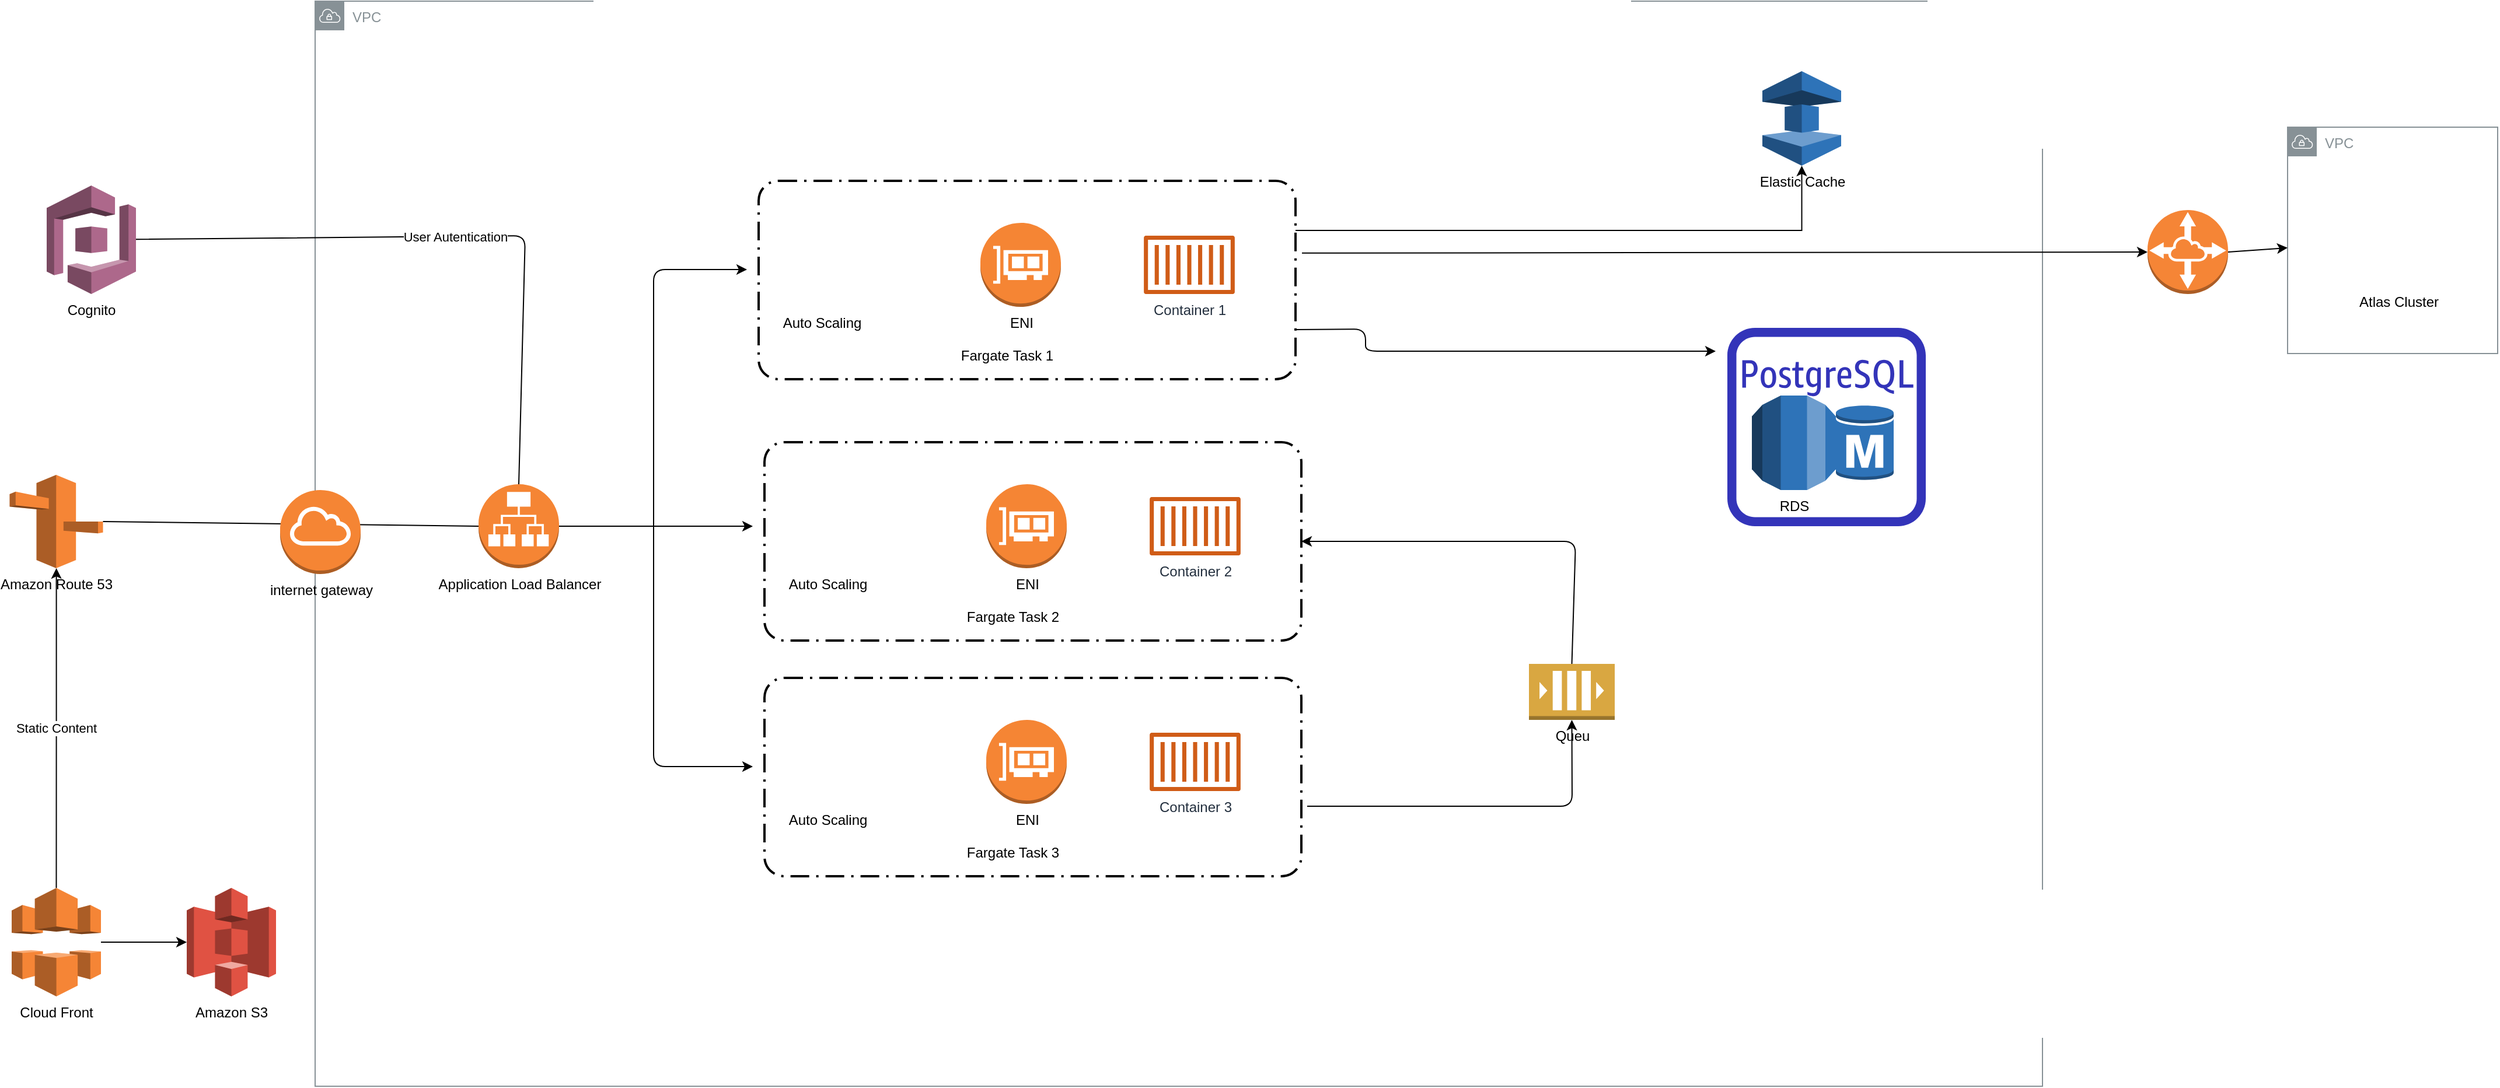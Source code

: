 <mxfile version="13.5.8" type="github">
  <diagram id="Ht1M8jgEwFfnCIfOTk4-" name="Page-1">
    <mxGraphModel dx="4680" dy="1107" grid="1" gridSize="10" guides="1" tooltips="1" connect="1" arrows="1" fold="1" page="1" pageScale="1" pageWidth="4681" pageHeight="3300" math="0" shadow="0">
      <root>
        <mxCell id="0" />
        <mxCell id="1" parent="0" />
        <mxCell id="sLU9cCrLwp9eYd17XX32-28" value="VPC" style="outlineConnect=0;gradientColor=none;html=1;whiteSpace=wrap;fontSize=12;fontStyle=0;shape=mxgraph.aws4.group;grIcon=mxgraph.aws4.group_vpc;strokeColor=#879196;fillColor=none;verticalAlign=top;align=left;spacingLeft=30;fontColor=#879196;dashed=0;" vertex="1" parent="1">
          <mxGeometry x="2800" y="188" width="180" height="194" as="geometry" />
        </mxCell>
        <mxCell id="sLU9cCrLwp9eYd17XX32-30" value="VPC" style="outlineConnect=0;gradientColor=none;html=1;whiteSpace=wrap;fontSize=12;fontStyle=0;shape=mxgraph.aws4.group;grIcon=mxgraph.aws4.group_vpc;strokeColor=#879196;fillColor=none;verticalAlign=top;align=left;spacingLeft=30;fontColor=#879196;dashed=0;" vertex="1" parent="1">
          <mxGeometry x="1110" y="80" width="1480" height="930" as="geometry" />
        </mxCell>
        <mxCell id="sLU9cCrLwp9eYd17XX32-74" style="edgeStyle=orthogonalEdgeStyle;rounded=0;orthogonalLoop=1;jettySize=auto;html=1;exitX=1;exitY=0.25;exitDx=0;exitDy=0;" edge="1" parent="1" source="sLU9cCrLwp9eYd17XX32-43" target="sLU9cCrLwp9eYd17XX32-22">
          <mxGeometry relative="1" as="geometry" />
        </mxCell>
        <mxCell id="sLU9cCrLwp9eYd17XX32-43" value="Farg" style="rounded=1;arcSize=10;dashed=1;fillColor=none;gradientColor=none;dashPattern=8 3 1 3;strokeWidth=2;" vertex="1" parent="1">
          <mxGeometry x="1490" y="234" width="460" height="170" as="geometry" />
        </mxCell>
        <mxCell id="sLU9cCrLwp9eYd17XX32-2" value="Amazon Route 53" style="outlineConnect=0;dashed=0;verticalLabelPosition=bottom;verticalAlign=top;align=center;html=1;shape=mxgraph.aws3.route_53;fillColor=#F58536;gradientColor=none;" vertex="1" parent="1">
          <mxGeometry x="848.25" y="486" width="80" height="80" as="geometry" />
        </mxCell>
        <mxCell id="sLU9cCrLwp9eYd17XX32-13" value="Static Content" style="edgeStyle=orthogonalEdgeStyle;rounded=0;orthogonalLoop=1;jettySize=auto;html=1;exitX=0.5;exitY=0;exitDx=0;exitDy=0;exitPerimeter=0;" edge="1" parent="1" source="sLU9cCrLwp9eYd17XX32-3" target="sLU9cCrLwp9eYd17XX32-2">
          <mxGeometry relative="1" as="geometry">
            <mxPoint x="168" y="430" as="targetPoint" />
            <Array as="points">
              <mxPoint x="888" y="690" />
              <mxPoint x="888" y="690" />
            </Array>
          </mxGeometry>
        </mxCell>
        <mxCell id="sLU9cCrLwp9eYd17XX32-3" value="Cloud Front" style="outlineConnect=0;dashed=0;verticalLabelPosition=bottom;verticalAlign=top;align=center;html=1;shape=mxgraph.aws3.cloudfront;fillColor=#F58536;gradientColor=none;" vertex="1" parent="1">
          <mxGeometry x="850" y="840" width="76.5" height="93" as="geometry" />
        </mxCell>
        <mxCell id="sLU9cCrLwp9eYd17XX32-4" value="&lt;div&gt;Amazon S3&lt;/div&gt;&lt;div&gt;&lt;br&gt;&lt;/div&gt;" style="outlineConnect=0;dashed=0;verticalLabelPosition=bottom;verticalAlign=top;align=center;html=1;shape=mxgraph.aws3.s3;fillColor=#E05243;gradientColor=none;" vertex="1" parent="1">
          <mxGeometry x="1000" y="840" width="76.5" height="93" as="geometry" />
        </mxCell>
        <mxCell id="sLU9cCrLwp9eYd17XX32-5" value="" style="endArrow=classic;html=1;exitX=1;exitY=0.5;exitDx=0;exitDy=0;exitPerimeter=0;entryX=0;entryY=0.5;entryDx=0;entryDy=0;entryPerimeter=0;" edge="1" parent="1" source="sLU9cCrLwp9eYd17XX32-3" target="sLU9cCrLwp9eYd17XX32-4">
          <mxGeometry width="50" height="50" relative="1" as="geometry">
            <mxPoint x="1508" y="614" as="sourcePoint" />
            <mxPoint x="1558" y="564" as="targetPoint" />
            <Array as="points" />
          </mxGeometry>
        </mxCell>
        <mxCell id="sLU9cCrLwp9eYd17XX32-11" value="" style="endArrow=none;html=1;entryX=0;entryY=0.5;entryDx=0;entryDy=0;exitX=1;exitY=0.5;exitDx=0;exitDy=0;exitPerimeter=0;entryPerimeter=0;" edge="1" parent="1" source="sLU9cCrLwp9eYd17XX32-2" target="sLU9cCrLwp9eYd17XX32-61">
          <mxGeometry width="50" height="50" relative="1" as="geometry">
            <mxPoint x="188" y="374" as="sourcePoint" />
            <mxPoint x="328" y="364.0" as="targetPoint" />
          </mxGeometry>
        </mxCell>
        <mxCell id="sLU9cCrLwp9eYd17XX32-15" value="&lt;div&gt;Cognito&lt;/div&gt;&lt;div&gt;&lt;br&gt;&lt;/div&gt;" style="outlineConnect=0;dashed=0;verticalLabelPosition=bottom;verticalAlign=top;align=center;html=1;shape=mxgraph.aws3.cognito;fillColor=#AD688B;gradientColor=none;" vertex="1" parent="1">
          <mxGeometry x="880" y="238" width="76.5" height="93" as="geometry" />
        </mxCell>
        <mxCell id="sLU9cCrLwp9eYd17XX32-16" value="User Autentication" style="endArrow=none;html=1;exitX=0.5;exitY=0;exitDx=0;exitDy=0;exitPerimeter=0;" edge="1" parent="1" source="sLU9cCrLwp9eYd17XX32-61" target="sLU9cCrLwp9eYd17XX32-15">
          <mxGeometry width="50" height="50" relative="1" as="geometry">
            <mxPoint x="390" y="300" as="sourcePoint" />
            <mxPoint x="440" y="250" as="targetPoint" />
            <Array as="points">
              <mxPoint x="1290" y="281" />
            </Array>
          </mxGeometry>
        </mxCell>
        <mxCell id="sLU9cCrLwp9eYd17XX32-17" value="RDS" style="outlineConnect=0;dashed=0;verticalLabelPosition=bottom;verticalAlign=top;align=center;html=1;shape=mxgraph.aws3.rds;fillColor=#2E73B8;gradientColor=none;" vertex="1" parent="1">
          <mxGeometry x="2341" y="418" width="72" height="81" as="geometry" />
        </mxCell>
        <mxCell id="sLU9cCrLwp9eYd17XX32-18" value="" style="outlineConnect=0;dashed=0;verticalLabelPosition=bottom;verticalAlign=top;align=center;html=1;shape=mxgraph.aws3.rds_db_instance;fillColor=#2E73B8;gradientColor=none;" vertex="1" parent="1">
          <mxGeometry x="2413" y="425.5" width="49.5" height="66" as="geometry" />
        </mxCell>
        <mxCell id="sLU9cCrLwp9eYd17XX32-20" value="" style="outlineConnect=0;fontColor=#232F3E;gradientColor=none;fillColor=#3334B9;strokeColor=none;dashed=0;verticalLabelPosition=bottom;verticalAlign=top;align=center;html=1;fontSize=12;fontStyle=0;aspect=fixed;pointerEvents=1;shape=mxgraph.aws4.rds_postgresql_instance_alt;" vertex="1" parent="1">
          <mxGeometry x="2320" y="360" width="170" height="170" as="geometry" />
        </mxCell>
        <mxCell id="sLU9cCrLwp9eYd17XX32-21" value="&lt;div&gt;Atlas Cluster&lt;/div&gt;" style="shape=image;html=1;verticalAlign=top;verticalLabelPosition=bottom;labelBackgroundColor=#ffffff;imageAspect=0;aspect=fixed;image=https://cdn4.iconfinder.com/data/icons/logos-3/512/mongodb-2-128.png" vertex="1" parent="1">
          <mxGeometry x="2850" y="234" width="90" height="90" as="geometry" />
        </mxCell>
        <mxCell id="sLU9cCrLwp9eYd17XX32-22" value="Elastic Cache" style="outlineConnect=0;dashed=0;verticalLabelPosition=bottom;verticalAlign=top;align=center;html=1;shape=mxgraph.aws3.elasticache;fillColor=#2E73B8;gradientColor=none;" vertex="1" parent="1">
          <mxGeometry x="2350" y="140" width="67.5" height="81" as="geometry" />
        </mxCell>
        <mxCell id="sLU9cCrLwp9eYd17XX32-33" value="" style="outlineConnect=0;dashed=0;verticalLabelPosition=bottom;verticalAlign=top;align=center;html=1;shape=mxgraph.aws3.vpc_peering;fillColor=#F58536;gradientColor=none;" vertex="1" parent="1">
          <mxGeometry x="2680" y="259" width="69" height="72" as="geometry" />
        </mxCell>
        <mxCell id="sLU9cCrLwp9eYd17XX32-39" value="ENI" style="outlineConnect=0;dashed=0;verticalLabelPosition=bottom;verticalAlign=top;align=center;html=1;shape=mxgraph.aws3.elastic_network_interface;fillColor=#F58534;gradientColor=none;" vertex="1" parent="1">
          <mxGeometry x="1680" y="270" width="69" height="72" as="geometry" />
        </mxCell>
        <mxCell id="sLU9cCrLwp9eYd17XX32-40" value="Container 1" style="outlineConnect=0;fontColor=#232F3E;gradientColor=none;fillColor=#D05C17;strokeColor=none;dashed=0;verticalLabelPosition=bottom;verticalAlign=top;align=center;html=1;fontSize=12;fontStyle=0;aspect=fixed;pointerEvents=1;shape=mxgraph.aws4.container_1;" vertex="1" parent="1">
          <mxGeometry x="1820" y="281" width="78" height="50" as="geometry" />
        </mxCell>
        <mxCell id="sLU9cCrLwp9eYd17XX32-42" value="Auto Scaling" style="shape=image;html=1;verticalAlign=top;verticalLabelPosition=bottom;labelBackgroundColor=#ffffff;imageAspect=0;aspect=fixed;image=https://cdn2.iconfinder.com/data/icons/amazon-aws-stencils/100/Compute__Networking_copy_Auto_Scaling-128.png" vertex="1" parent="1">
          <mxGeometry x="1480" y="214" width="128" height="128" as="geometry" />
        </mxCell>
        <mxCell id="sLU9cCrLwp9eYd17XX32-44" value="Queu" style="outlineConnect=0;dashed=0;verticalLabelPosition=bottom;verticalAlign=top;align=center;html=1;shape=mxgraph.aws3.queue;fillColor=#D9A741;gradientColor=none;" vertex="1" parent="1">
          <mxGeometry x="2150" y="648" width="73.5" height="48" as="geometry" />
        </mxCell>
        <mxCell id="sLU9cCrLwp9eYd17XX32-46" value="Fargate Task 1" style="text;html=1;strokeColor=none;fillColor=none;align=center;verticalAlign=middle;whiteSpace=wrap;rounded=0;" vertex="1" parent="1">
          <mxGeometry x="1608" y="374" width="190" height="20" as="geometry" />
        </mxCell>
        <mxCell id="sLU9cCrLwp9eYd17XX32-47" value="Farg" style="rounded=1;arcSize=10;dashed=1;fillColor=none;gradientColor=none;dashPattern=8 3 1 3;strokeWidth=2;" vertex="1" parent="1">
          <mxGeometry x="1495" y="458" width="460" height="170" as="geometry" />
        </mxCell>
        <mxCell id="sLU9cCrLwp9eYd17XX32-48" value="ENI" style="outlineConnect=0;dashed=0;verticalLabelPosition=bottom;verticalAlign=top;align=center;html=1;shape=mxgraph.aws3.elastic_network_interface;fillColor=#F58534;gradientColor=none;" vertex="1" parent="1">
          <mxGeometry x="1685" y="494" width="69" height="72" as="geometry" />
        </mxCell>
        <mxCell id="sLU9cCrLwp9eYd17XX32-49" value="Container 2" style="outlineConnect=0;fontColor=#232F3E;gradientColor=none;fillColor=#D05C17;strokeColor=none;dashed=0;verticalLabelPosition=bottom;verticalAlign=top;align=center;html=1;fontSize=12;fontStyle=0;aspect=fixed;pointerEvents=1;shape=mxgraph.aws4.container_1;" vertex="1" parent="1">
          <mxGeometry x="1825" y="505" width="78" height="50" as="geometry" />
        </mxCell>
        <mxCell id="sLU9cCrLwp9eYd17XX32-50" value="Auto Scaling" style="shape=image;html=1;verticalAlign=top;verticalLabelPosition=bottom;labelBackgroundColor=#ffffff;imageAspect=0;aspect=fixed;image=https://cdn2.iconfinder.com/data/icons/amazon-aws-stencils/100/Compute__Networking_copy_Auto_Scaling-128.png" vertex="1" parent="1">
          <mxGeometry x="1485" y="438" width="128" height="128" as="geometry" />
        </mxCell>
        <mxCell id="sLU9cCrLwp9eYd17XX32-51" value="Fargate Task 2" style="text;html=1;strokeColor=none;fillColor=none;align=center;verticalAlign=middle;whiteSpace=wrap;rounded=0;" vertex="1" parent="1">
          <mxGeometry x="1613" y="598" width="190" height="20" as="geometry" />
        </mxCell>
        <mxCell id="sLU9cCrLwp9eYd17XX32-52" value="Farg" style="rounded=1;arcSize=10;dashed=1;fillColor=none;gradientColor=none;dashPattern=8 3 1 3;strokeWidth=2;" vertex="1" parent="1">
          <mxGeometry x="1495" y="660" width="460" height="170" as="geometry" />
        </mxCell>
        <mxCell id="sLU9cCrLwp9eYd17XX32-53" value="ENI" style="outlineConnect=0;dashed=0;verticalLabelPosition=bottom;verticalAlign=top;align=center;html=1;shape=mxgraph.aws3.elastic_network_interface;fillColor=#F58534;gradientColor=none;" vertex="1" parent="1">
          <mxGeometry x="1685" y="696" width="69" height="72" as="geometry" />
        </mxCell>
        <mxCell id="sLU9cCrLwp9eYd17XX32-54" value="Container 3" style="outlineConnect=0;fontColor=#232F3E;gradientColor=none;fillColor=#D05C17;strokeColor=none;dashed=0;verticalLabelPosition=bottom;verticalAlign=top;align=center;html=1;fontSize=12;fontStyle=0;aspect=fixed;pointerEvents=1;shape=mxgraph.aws4.container_1;" vertex="1" parent="1">
          <mxGeometry x="1825" y="707" width="78" height="50" as="geometry" />
        </mxCell>
        <mxCell id="sLU9cCrLwp9eYd17XX32-55" value="Auto Scaling" style="shape=image;html=1;verticalAlign=top;verticalLabelPosition=bottom;labelBackgroundColor=#ffffff;imageAspect=0;aspect=fixed;image=https://cdn2.iconfinder.com/data/icons/amazon-aws-stencils/100/Compute__Networking_copy_Auto_Scaling-128.png" vertex="1" parent="1">
          <mxGeometry x="1485" y="640" width="128" height="128" as="geometry" />
        </mxCell>
        <mxCell id="sLU9cCrLwp9eYd17XX32-56" value="Fargate Task 3" style="text;html=1;strokeColor=none;fillColor=none;align=center;verticalAlign=middle;whiteSpace=wrap;rounded=0;" vertex="1" parent="1">
          <mxGeometry x="1613" y="800" width="190" height="20" as="geometry" />
        </mxCell>
        <mxCell id="sLU9cCrLwp9eYd17XX32-64" style="edgeStyle=orthogonalEdgeStyle;rounded=0;orthogonalLoop=1;jettySize=auto;html=1;exitX=1;exitY=0.5;exitDx=0;exitDy=0;exitPerimeter=0;" edge="1" parent="1" source="sLU9cCrLwp9eYd17XX32-61" target="sLU9cCrLwp9eYd17XX32-50">
          <mxGeometry relative="1" as="geometry">
            <Array as="points">
              <mxPoint x="1390" y="530" />
              <mxPoint x="1390" y="530" />
            </Array>
          </mxGeometry>
        </mxCell>
        <mxCell id="sLU9cCrLwp9eYd17XX32-61" value="Application Load Balancer" style="outlineConnect=0;dashed=0;verticalLabelPosition=bottom;verticalAlign=top;align=center;html=1;shape=mxgraph.aws3.application_load_balancer;fillColor=#F58534;gradientColor=none;" vertex="1" parent="1">
          <mxGeometry x="1250" y="494" width="69" height="72" as="geometry" />
        </mxCell>
        <mxCell id="sLU9cCrLwp9eYd17XX32-62" value="internet gateway" style="outlineConnect=0;dashed=0;verticalLabelPosition=bottom;verticalAlign=top;align=center;html=1;shape=mxgraph.aws3.internet_gateway;fillColor=#F58534;gradientColor=none;" vertex="1" parent="1">
          <mxGeometry x="1080" y="499" width="69" height="72" as="geometry" />
        </mxCell>
        <mxCell id="sLU9cCrLwp9eYd17XX32-65" value="" style="endArrow=classic;html=1;entryX=0;entryY=0.75;entryDx=0;entryDy=0;" edge="1" parent="1" target="sLU9cCrLwp9eYd17XX32-42">
          <mxGeometry width="50" height="50" relative="1" as="geometry">
            <mxPoint x="1400" y="530" as="sourcePoint" />
            <mxPoint x="1420" y="500" as="targetPoint" />
            <Array as="points">
              <mxPoint x="1400" y="450" />
              <mxPoint x="1400" y="310" />
            </Array>
          </mxGeometry>
        </mxCell>
        <mxCell id="sLU9cCrLwp9eYd17XX32-66" value="" style="endArrow=classic;html=1;entryX=0;entryY=0.75;entryDx=0;entryDy=0;" edge="1" parent="1" target="sLU9cCrLwp9eYd17XX32-55">
          <mxGeometry width="50" height="50" relative="1" as="geometry">
            <mxPoint x="1400" y="530" as="sourcePoint" />
            <mxPoint x="1400" y="690" as="targetPoint" />
            <Array as="points">
              <mxPoint x="1400" y="736" />
            </Array>
          </mxGeometry>
        </mxCell>
        <mxCell id="sLU9cCrLwp9eYd17XX32-67" value="" style="endArrow=classic;html=1;entryX=0.5;entryY=1;entryDx=0;entryDy=0;entryPerimeter=0;" edge="1" parent="1" target="sLU9cCrLwp9eYd17XX32-44">
          <mxGeometry width="50" height="50" relative="1" as="geometry">
            <mxPoint x="1960" y="770" as="sourcePoint" />
            <mxPoint x="2010" y="720" as="targetPoint" />
            <Array as="points">
              <mxPoint x="2187" y="770" />
            </Array>
          </mxGeometry>
        </mxCell>
        <mxCell id="sLU9cCrLwp9eYd17XX32-68" value="" style="endArrow=classic;html=1;entryX=1;entryY=0.5;entryDx=0;entryDy=0;exitX=0.5;exitY=0;exitDx=0;exitDy=0;exitPerimeter=0;" edge="1" parent="1" source="sLU9cCrLwp9eYd17XX32-44" target="sLU9cCrLwp9eYd17XX32-47">
          <mxGeometry width="50" height="50" relative="1" as="geometry">
            <mxPoint x="2160" y="650" as="sourcePoint" />
            <mxPoint x="2210" y="600" as="targetPoint" />
            <Array as="points">
              <mxPoint x="2190" y="543" />
            </Array>
          </mxGeometry>
        </mxCell>
        <mxCell id="sLU9cCrLwp9eYd17XX32-69" value="" style="endArrow=classic;html=1;entryX=0;entryY=0.5;entryDx=0;entryDy=0;entryPerimeter=0;exitX=1.012;exitY=0.364;exitDx=0;exitDy=0;exitPerimeter=0;" edge="1" parent="1" source="sLU9cCrLwp9eYd17XX32-43" target="sLU9cCrLwp9eYd17XX32-33">
          <mxGeometry width="50" height="50" relative="1" as="geometry">
            <mxPoint x="2590" y="210" as="sourcePoint" />
            <mxPoint x="2640" y="160" as="targetPoint" />
          </mxGeometry>
        </mxCell>
        <mxCell id="sLU9cCrLwp9eYd17XX32-70" value="" style="endArrow=classic;html=1;exitX=1;exitY=0.5;exitDx=0;exitDy=0;exitPerimeter=0;" edge="1" parent="1" source="sLU9cCrLwp9eYd17XX32-33" target="sLU9cCrLwp9eYd17XX32-28">
          <mxGeometry width="50" height="50" relative="1" as="geometry">
            <mxPoint x="2729.289" y="335" as="sourcePoint" />
            <mxPoint x="2690" y="400" as="targetPoint" />
          </mxGeometry>
        </mxCell>
        <mxCell id="sLU9cCrLwp9eYd17XX32-72" value="" style="endArrow=classic;html=1;exitX=1;exitY=0.75;exitDx=0;exitDy=0;" edge="1" parent="1" source="sLU9cCrLwp9eYd17XX32-43">
          <mxGeometry width="50" height="50" relative="1" as="geometry">
            <mxPoint x="1950" y="330" as="sourcePoint" />
            <mxPoint x="2310" y="380" as="targetPoint" />
            <Array as="points">
              <mxPoint x="2010" y="361" />
              <mxPoint x="2010" y="380" />
            </Array>
          </mxGeometry>
        </mxCell>
      </root>
    </mxGraphModel>
  </diagram>
</mxfile>
